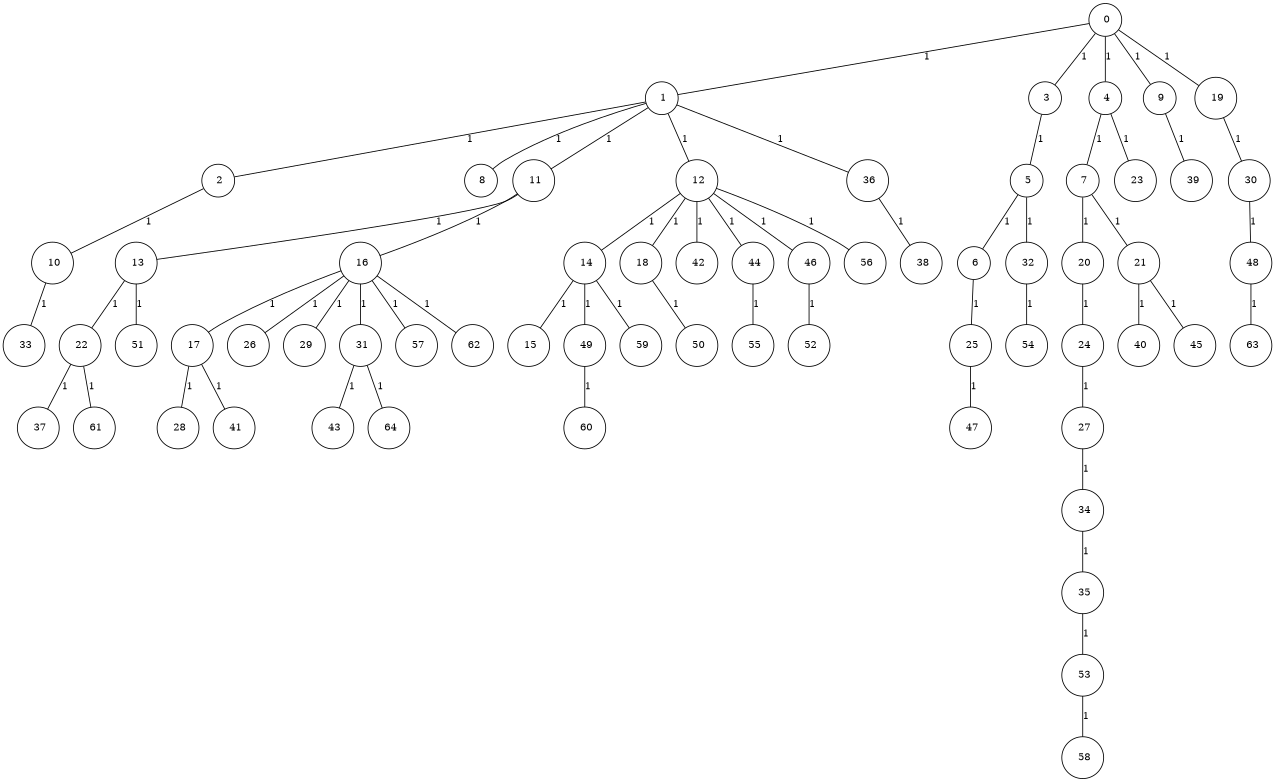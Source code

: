 graph G {
size="8.5,11;"
ratio = "expand;"
fixedsize="true;"
overlap="scale;"
node[shape=circle,width=.12,hight=.12,fontsize=12]
edge[fontsize=12]

0[label=" 0" color=black, pos="2.5454918,2.2809615!"];
1[label=" 1" color=black, pos="2.0053976,2.594792!"];
2[label=" 2" color=black, pos="0.58195658,0.9214157!"];
3[label=" 3" color=black, pos="2.4709158,0.45126303!"];
4[label=" 4" color=black, pos="0.93187948,0.22025964!"];
5[label=" 5" color=black, pos="1.8879109,2.8284951!"];
6[label=" 6" color=black, pos="0.17771325,0.40639545!"];
7[label=" 7" color=black, pos="2.6935408,2.6700597!"];
8[label=" 8" color=black, pos="0.70354504,0.0039770422!"];
9[label=" 9" color=black, pos="1.7373969,1.6286254!"];
10[label=" 10" color=black, pos="1.0037052,2.92489!"];
11[label=" 11" color=black, pos="1.9106803,0.81556656!"];
12[label=" 12" color=black, pos="2.3660604,1.470168!"];
13[label=" 13" color=black, pos="1.183277,1.9940525!"];
14[label=" 14" color=black, pos="0.21763266,2.2987072!"];
15[label=" 15" color=black, pos="2.3805134,0.15020605!"];
16[label=" 16" color=black, pos="1.9197881,2.793001!"];
17[label=" 17" color=black, pos="2.7529522,1.9765385!"];
18[label=" 18" color=black, pos="2.9716675,1.2312783!"];
19[label=" 19" color=black, pos="2.2775816,2.7249077!"];
20[label=" 20" color=black, pos="0.082671103,2.8976133!"];
21[label=" 21" color=black, pos="1.4937388,1.6269384!"];
22[label=" 22" color=black, pos="0.29211379,0.62254494!"];
23[label=" 23" color=black, pos="0.89441258,2.7566856!"];
24[label=" 24" color=black, pos="2.9269341,1.4713857!"];
25[label=" 25" color=black, pos="0.97131299,2.4365436!"];
26[label=" 26" color=black, pos="2.3493528,2.8253284!"];
27[label=" 27" color=black, pos="0.71466684,2.2705764!"];
28[label=" 28" color=black, pos="0.74531175,2.0632861!"];
29[label=" 29" color=black, pos="0.059855433,0.95042206!"];
30[label=" 30" color=black, pos="0.61587011,2.0245964!"];
31[label=" 31" color=black, pos="2.345718,1.3244834!"];
32[label=" 32" color=black, pos="1.3309685,2.9525383!"];
33[label=" 33" color=black, pos="1.2437934,0.245262!"];
34[label=" 34" color=black, pos="0.056903812,2.2200806!"];
35[label=" 35" color=black, pos="0.62082645,1.5689086!"];
36[label=" 36" color=black, pos="2.6588465,0.60518878!"];
37[label=" 37" color=black, pos="2.3224191,1.0706712!"];
38[label=" 38" color=black, pos="0.12857783,0.44857193!"];
39[label=" 39" color=black, pos="1.8765495,0.74694785!"];
40[label=" 40" color=black, pos="2.5689245,0.50979946!"];
41[label=" 41" color=black, pos="0.088568022,0.40586405!"];
42[label=" 42" color=black, pos="2.8256519,1.9170425!"];
43[label=" 43" color=black, pos="1.1166015,0.81261651!"];
44[label=" 44" color=black, pos="0.11814573,2.49415!"];
45[label=" 45" color=black, pos="0.97341613,2.3788541!"];
46[label=" 46" color=black, pos="0.66008878,1.5762898!"];
47[label=" 47" color=black, pos="1.6004814,2.7441563!"];
48[label=" 48" color=black, pos="2.0227238,1.9821237!"];
49[label=" 49" color=black, pos="2.0090172,0.25676362!"];
50[label=" 50" color=black, pos="2.0139324,2.2811473!"];
51[label=" 51" color=black, pos="2.6597572,2.905982!"];
52[label=" 52" color=black, pos="2.5115691,1.2184678!"];
53[label=" 53" color=black, pos="0.96495322,1.5869792!"];
54[label=" 54" color=black, pos="0.42474792,0.16168028!"];
55[label=" 55" color=black, pos="2.4865066,0.19463514!"];
56[label=" 56" color=black, pos="2.1597923,0.62052217!"];
57[label=" 57" color=black, pos="0.56474664,0.0034784721!"];
58[label=" 58" color=black, pos="1.0510919,1.709213!"];
59[label=" 59" color=black, pos="0.37838966,0.48875199!"];
60[label=" 60" color=black, pos="0.015326927,0.37494406!"];
61[label=" 61" color=black, pos="2.3045417,0.60532215!"];
62[label=" 62" color=black, pos="0.12519228,2.7545189!"];
63[label=" 63" color=black, pos="2.672839,0.12092927!"];
64[label=" 64" color=black, pos="2.1259129,1.0014407!"];
0--1[label="1"]
0--3[label="1"]
0--4[label="1"]
0--9[label="1"]
0--19[label="1"]
1--2[label="1"]
1--8[label="1"]
1--11[label="1"]
1--12[label="1"]
1--36[label="1"]
2--10[label="1"]
3--5[label="1"]
4--7[label="1"]
4--23[label="1"]
5--6[label="1"]
5--32[label="1"]
6--25[label="1"]
7--20[label="1"]
7--21[label="1"]
9--39[label="1"]
10--33[label="1"]
11--13[label="1"]
11--16[label="1"]
12--14[label="1"]
12--18[label="1"]
12--42[label="1"]
12--44[label="1"]
12--46[label="1"]
12--56[label="1"]
13--22[label="1"]
13--51[label="1"]
14--15[label="1"]
14--49[label="1"]
14--59[label="1"]
16--17[label="1"]
16--26[label="1"]
16--29[label="1"]
16--31[label="1"]
16--57[label="1"]
16--62[label="1"]
17--28[label="1"]
17--41[label="1"]
18--50[label="1"]
19--30[label="1"]
20--24[label="1"]
21--40[label="1"]
21--45[label="1"]
22--37[label="1"]
22--61[label="1"]
24--27[label="1"]
25--47[label="1"]
27--34[label="1"]
30--48[label="1"]
31--43[label="1"]
31--64[label="1"]
32--54[label="1"]
34--35[label="1"]
35--53[label="1"]
36--38[label="1"]
44--55[label="1"]
46--52[label="1"]
48--63[label="1"]
49--60[label="1"]
53--58[label="1"]

}
